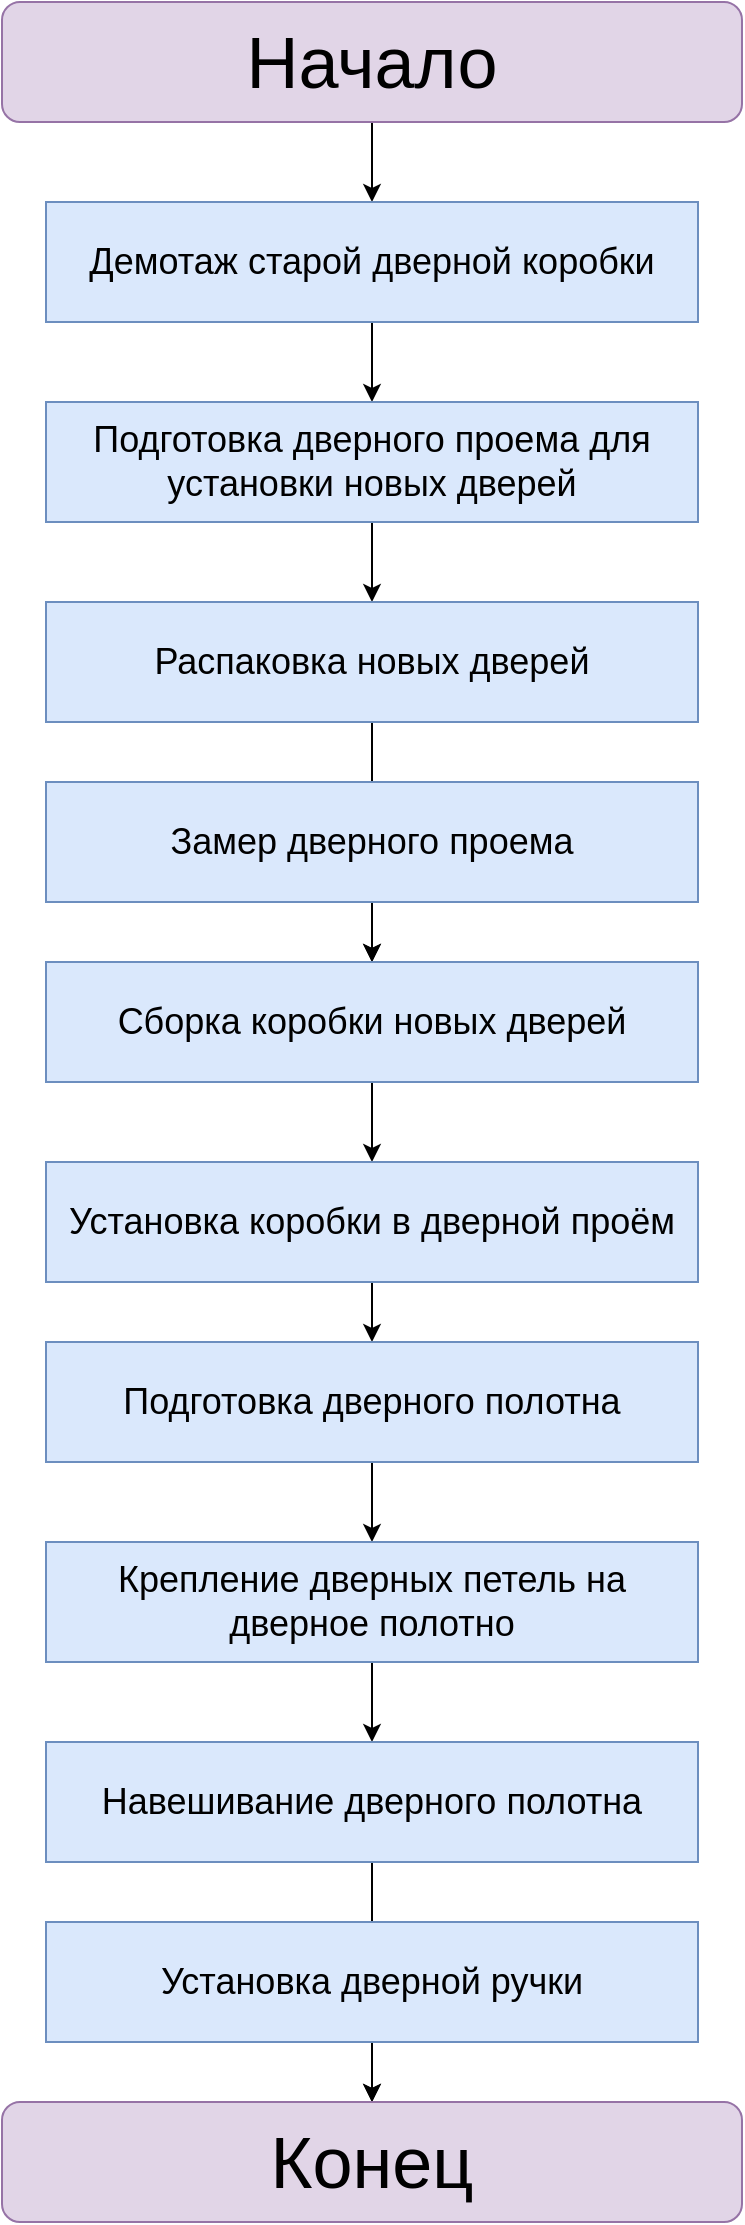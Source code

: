 <mxfile version="22.1.16" type="device">
  <diagram name="Страница — 1" id="xtQE1LIHhNvfoPmMci-C">
    <mxGraphModel dx="852" dy="994" grid="1" gridSize="10" guides="1" tooltips="1" connect="1" arrows="1" fold="1" page="1" pageScale="1" pageWidth="827" pageHeight="1169" math="0" shadow="0">
      <root>
        <mxCell id="0" />
        <mxCell id="1" parent="0" />
        <mxCell id="Q3Ee6e0vd9C1OJXY5K28-2" value="" style="edgeStyle=orthogonalEdgeStyle;rounded=0;orthogonalLoop=1;jettySize=auto;html=1;" edge="1" parent="1" source="SdXaIAeHhzJ3udqzQm2k-1" target="Q3Ee6e0vd9C1OJXY5K28-1">
          <mxGeometry relative="1" as="geometry" />
        </mxCell>
        <mxCell id="SdXaIAeHhzJ3udqzQm2k-1" value="&lt;font style=&quot;font-size: 36px;&quot;&gt;Начало&lt;/font&gt;" style="rounded=1;whiteSpace=wrap;html=1;fillColor=#e1d5e7;strokeColor=#9673a6;" parent="1" vertex="1">
          <mxGeometry x="229" y="40" width="370" height="60" as="geometry" />
        </mxCell>
        <mxCell id="Q3Ee6e0vd9C1OJXY5K28-13" value="" style="edgeStyle=orthogonalEdgeStyle;rounded=0;orthogonalLoop=1;jettySize=auto;html=1;" edge="1" parent="1" source="Q3Ee6e0vd9C1OJXY5K28-1" target="Q3Ee6e0vd9C1OJXY5K28-3">
          <mxGeometry relative="1" as="geometry" />
        </mxCell>
        <mxCell id="Q3Ee6e0vd9C1OJXY5K28-1" value="&lt;font style=&quot;font-size: 18px;&quot;&gt;Демотаж старой дверной коробки&lt;/font&gt;" style="rounded=0;whiteSpace=wrap;html=1;fillColor=#dae8fc;strokeColor=#6c8ebf;fontSize=18;" vertex="1" parent="1">
          <mxGeometry x="251" y="140" width="326" height="60" as="geometry" />
        </mxCell>
        <mxCell id="Q3Ee6e0vd9C1OJXY5K28-14" value="" style="edgeStyle=orthogonalEdgeStyle;rounded=0;orthogonalLoop=1;jettySize=auto;html=1;" edge="1" parent="1" source="Q3Ee6e0vd9C1OJXY5K28-3" target="Q3Ee6e0vd9C1OJXY5K28-4">
          <mxGeometry relative="1" as="geometry" />
        </mxCell>
        <mxCell id="Q3Ee6e0vd9C1OJXY5K28-3" value="&lt;p class=&quot;MsoNormal&quot; style=&quot;font-size: 18px;&quot;&gt;Подготовка дверного проема для установки новых дверей&lt;/p&gt;" style="rounded=0;whiteSpace=wrap;html=1;fillColor=#dae8fc;strokeColor=#6c8ebf;fontSize=18;" vertex="1" parent="1">
          <mxGeometry x="251" y="240" width="326" height="60" as="geometry" />
        </mxCell>
        <mxCell id="Q3Ee6e0vd9C1OJXY5K28-15" value="" style="edgeStyle=orthogonalEdgeStyle;rounded=0;orthogonalLoop=1;jettySize=auto;html=1;" edge="1" parent="1" source="Q3Ee6e0vd9C1OJXY5K28-4" target="Q3Ee6e0vd9C1OJXY5K28-6">
          <mxGeometry relative="1" as="geometry" />
        </mxCell>
        <mxCell id="Q3Ee6e0vd9C1OJXY5K28-4" value="&lt;p class=&quot;MsoNormal&quot; style=&quot;font-size: 18px;&quot;&gt;Распаковка новых дверей&lt;/p&gt;" style="rounded=0;whiteSpace=wrap;html=1;fillColor=#dae8fc;strokeColor=#6c8ebf;fontSize=18;" vertex="1" parent="1">
          <mxGeometry x="251" y="340" width="326" height="60" as="geometry" />
        </mxCell>
        <mxCell id="Q3Ee6e0vd9C1OJXY5K28-16" value="" style="edgeStyle=orthogonalEdgeStyle;rounded=0;orthogonalLoop=1;jettySize=auto;html=1;" edge="1" parent="1" source="Q3Ee6e0vd9C1OJXY5K28-5" target="Q3Ee6e0vd9C1OJXY5K28-6">
          <mxGeometry relative="1" as="geometry" />
        </mxCell>
        <mxCell id="Q3Ee6e0vd9C1OJXY5K28-5" value="&lt;p class=&quot;MsoNormal&quot; style=&quot;font-size: 18px;&quot;&gt;Замер дверного проема&lt;/p&gt;" style="rounded=0;whiteSpace=wrap;html=1;fillColor=#dae8fc;strokeColor=#6c8ebf;fontSize=18;" vertex="1" parent="1">
          <mxGeometry x="251" y="430" width="326" height="60" as="geometry" />
        </mxCell>
        <mxCell id="Q3Ee6e0vd9C1OJXY5K28-17" value="" style="edgeStyle=orthogonalEdgeStyle;rounded=0;orthogonalLoop=1;jettySize=auto;html=1;" edge="1" parent="1" source="Q3Ee6e0vd9C1OJXY5K28-6" target="Q3Ee6e0vd9C1OJXY5K28-7">
          <mxGeometry relative="1" as="geometry" />
        </mxCell>
        <mxCell id="Q3Ee6e0vd9C1OJXY5K28-6" value="&lt;p class=&quot;MsoNormal&quot; style=&quot;font-size: 18px;&quot;&gt;Сборка коробки новых дверей&lt;/p&gt;" style="rounded=0;whiteSpace=wrap;html=1;fillColor=#dae8fc;strokeColor=#6c8ebf;fontSize=18;" vertex="1" parent="1">
          <mxGeometry x="251" y="520" width="326" height="60" as="geometry" />
        </mxCell>
        <mxCell id="Q3Ee6e0vd9C1OJXY5K28-18" value="" style="edgeStyle=orthogonalEdgeStyle;rounded=0;orthogonalLoop=1;jettySize=auto;html=1;" edge="1" parent="1" source="Q3Ee6e0vd9C1OJXY5K28-7" target="Q3Ee6e0vd9C1OJXY5K28-8">
          <mxGeometry relative="1" as="geometry" />
        </mxCell>
        <mxCell id="Q3Ee6e0vd9C1OJXY5K28-7" value="&lt;p class=&quot;MsoNormal&quot; style=&quot;font-size: 18px;&quot;&gt;Установка коробки в дверной проём&lt;/p&gt;" style="rounded=0;whiteSpace=wrap;html=1;fillColor=#dae8fc;strokeColor=#6c8ebf;fontSize=18;" vertex="1" parent="1">
          <mxGeometry x="251" y="620" width="326" height="60" as="geometry" />
        </mxCell>
        <mxCell id="Q3Ee6e0vd9C1OJXY5K28-19" value="" style="edgeStyle=orthogonalEdgeStyle;rounded=0;orthogonalLoop=1;jettySize=auto;html=1;" edge="1" parent="1" source="Q3Ee6e0vd9C1OJXY5K28-8" target="Q3Ee6e0vd9C1OJXY5K28-9">
          <mxGeometry relative="1" as="geometry" />
        </mxCell>
        <mxCell id="Q3Ee6e0vd9C1OJXY5K28-8" value="&lt;p class=&quot;MsoNormal&quot; style=&quot;font-size: 18px;&quot;&gt;Подготовка дверного полотна&lt;/p&gt;" style="rounded=0;whiteSpace=wrap;html=1;fillColor=#dae8fc;strokeColor=#6c8ebf;fontSize=18;" vertex="1" parent="1">
          <mxGeometry x="251" y="710" width="326" height="60" as="geometry" />
        </mxCell>
        <mxCell id="Q3Ee6e0vd9C1OJXY5K28-20" value="" style="edgeStyle=orthogonalEdgeStyle;rounded=0;orthogonalLoop=1;jettySize=auto;html=1;" edge="1" parent="1" source="Q3Ee6e0vd9C1OJXY5K28-9" target="Q3Ee6e0vd9C1OJXY5K28-10">
          <mxGeometry relative="1" as="geometry" />
        </mxCell>
        <mxCell id="Q3Ee6e0vd9C1OJXY5K28-9" value="&lt;p class=&quot;MsoNormal&quot; style=&quot;font-size: 18px;&quot;&gt;Крепление дверных петель на дверное полотно&lt;/p&gt;" style="rounded=0;whiteSpace=wrap;html=1;fillColor=#dae8fc;strokeColor=#6c8ebf;fontSize=18;" vertex="1" parent="1">
          <mxGeometry x="251" y="810" width="326" height="60" as="geometry" />
        </mxCell>
        <mxCell id="Q3Ee6e0vd9C1OJXY5K28-21" value="" style="edgeStyle=orthogonalEdgeStyle;rounded=0;orthogonalLoop=1;jettySize=auto;html=1;" edge="1" parent="1" source="Q3Ee6e0vd9C1OJXY5K28-10" target="Q3Ee6e0vd9C1OJXY5K28-12">
          <mxGeometry relative="1" as="geometry" />
        </mxCell>
        <mxCell id="Q3Ee6e0vd9C1OJXY5K28-10" value="&lt;p class=&quot;MsoNormal&quot; style=&quot;font-size: 18px;&quot;&gt;Навешивание дверного полотна&lt;/p&gt;" style="rounded=0;whiteSpace=wrap;html=1;fillColor=#dae8fc;strokeColor=#6c8ebf;fontSize=18;" vertex="1" parent="1">
          <mxGeometry x="251" y="910" width="326" height="60" as="geometry" />
        </mxCell>
        <mxCell id="Q3Ee6e0vd9C1OJXY5K28-22" value="" style="edgeStyle=orthogonalEdgeStyle;rounded=0;orthogonalLoop=1;jettySize=auto;html=1;" edge="1" parent="1" source="Q3Ee6e0vd9C1OJXY5K28-11" target="Q3Ee6e0vd9C1OJXY5K28-12">
          <mxGeometry relative="1" as="geometry" />
        </mxCell>
        <mxCell id="Q3Ee6e0vd9C1OJXY5K28-11" value="&lt;p class=&quot;MsoNormal&quot; style=&quot;font-size: 18px;&quot;&gt;Установка дверной ручки&lt;/p&gt;" style="rounded=0;whiteSpace=wrap;html=1;fillColor=#dae8fc;strokeColor=#6c8ebf;fontSize=18;" vertex="1" parent="1">
          <mxGeometry x="251" y="1000" width="326" height="60" as="geometry" />
        </mxCell>
        <mxCell id="Q3Ee6e0vd9C1OJXY5K28-12" value="&lt;font style=&quot;font-size: 36px;&quot;&gt;Конец&lt;/font&gt;" style="rounded=1;whiteSpace=wrap;html=1;fillColor=#e1d5e7;strokeColor=#9673a6;" vertex="1" parent="1">
          <mxGeometry x="229" y="1090" width="370" height="60" as="geometry" />
        </mxCell>
      </root>
    </mxGraphModel>
  </diagram>
</mxfile>
